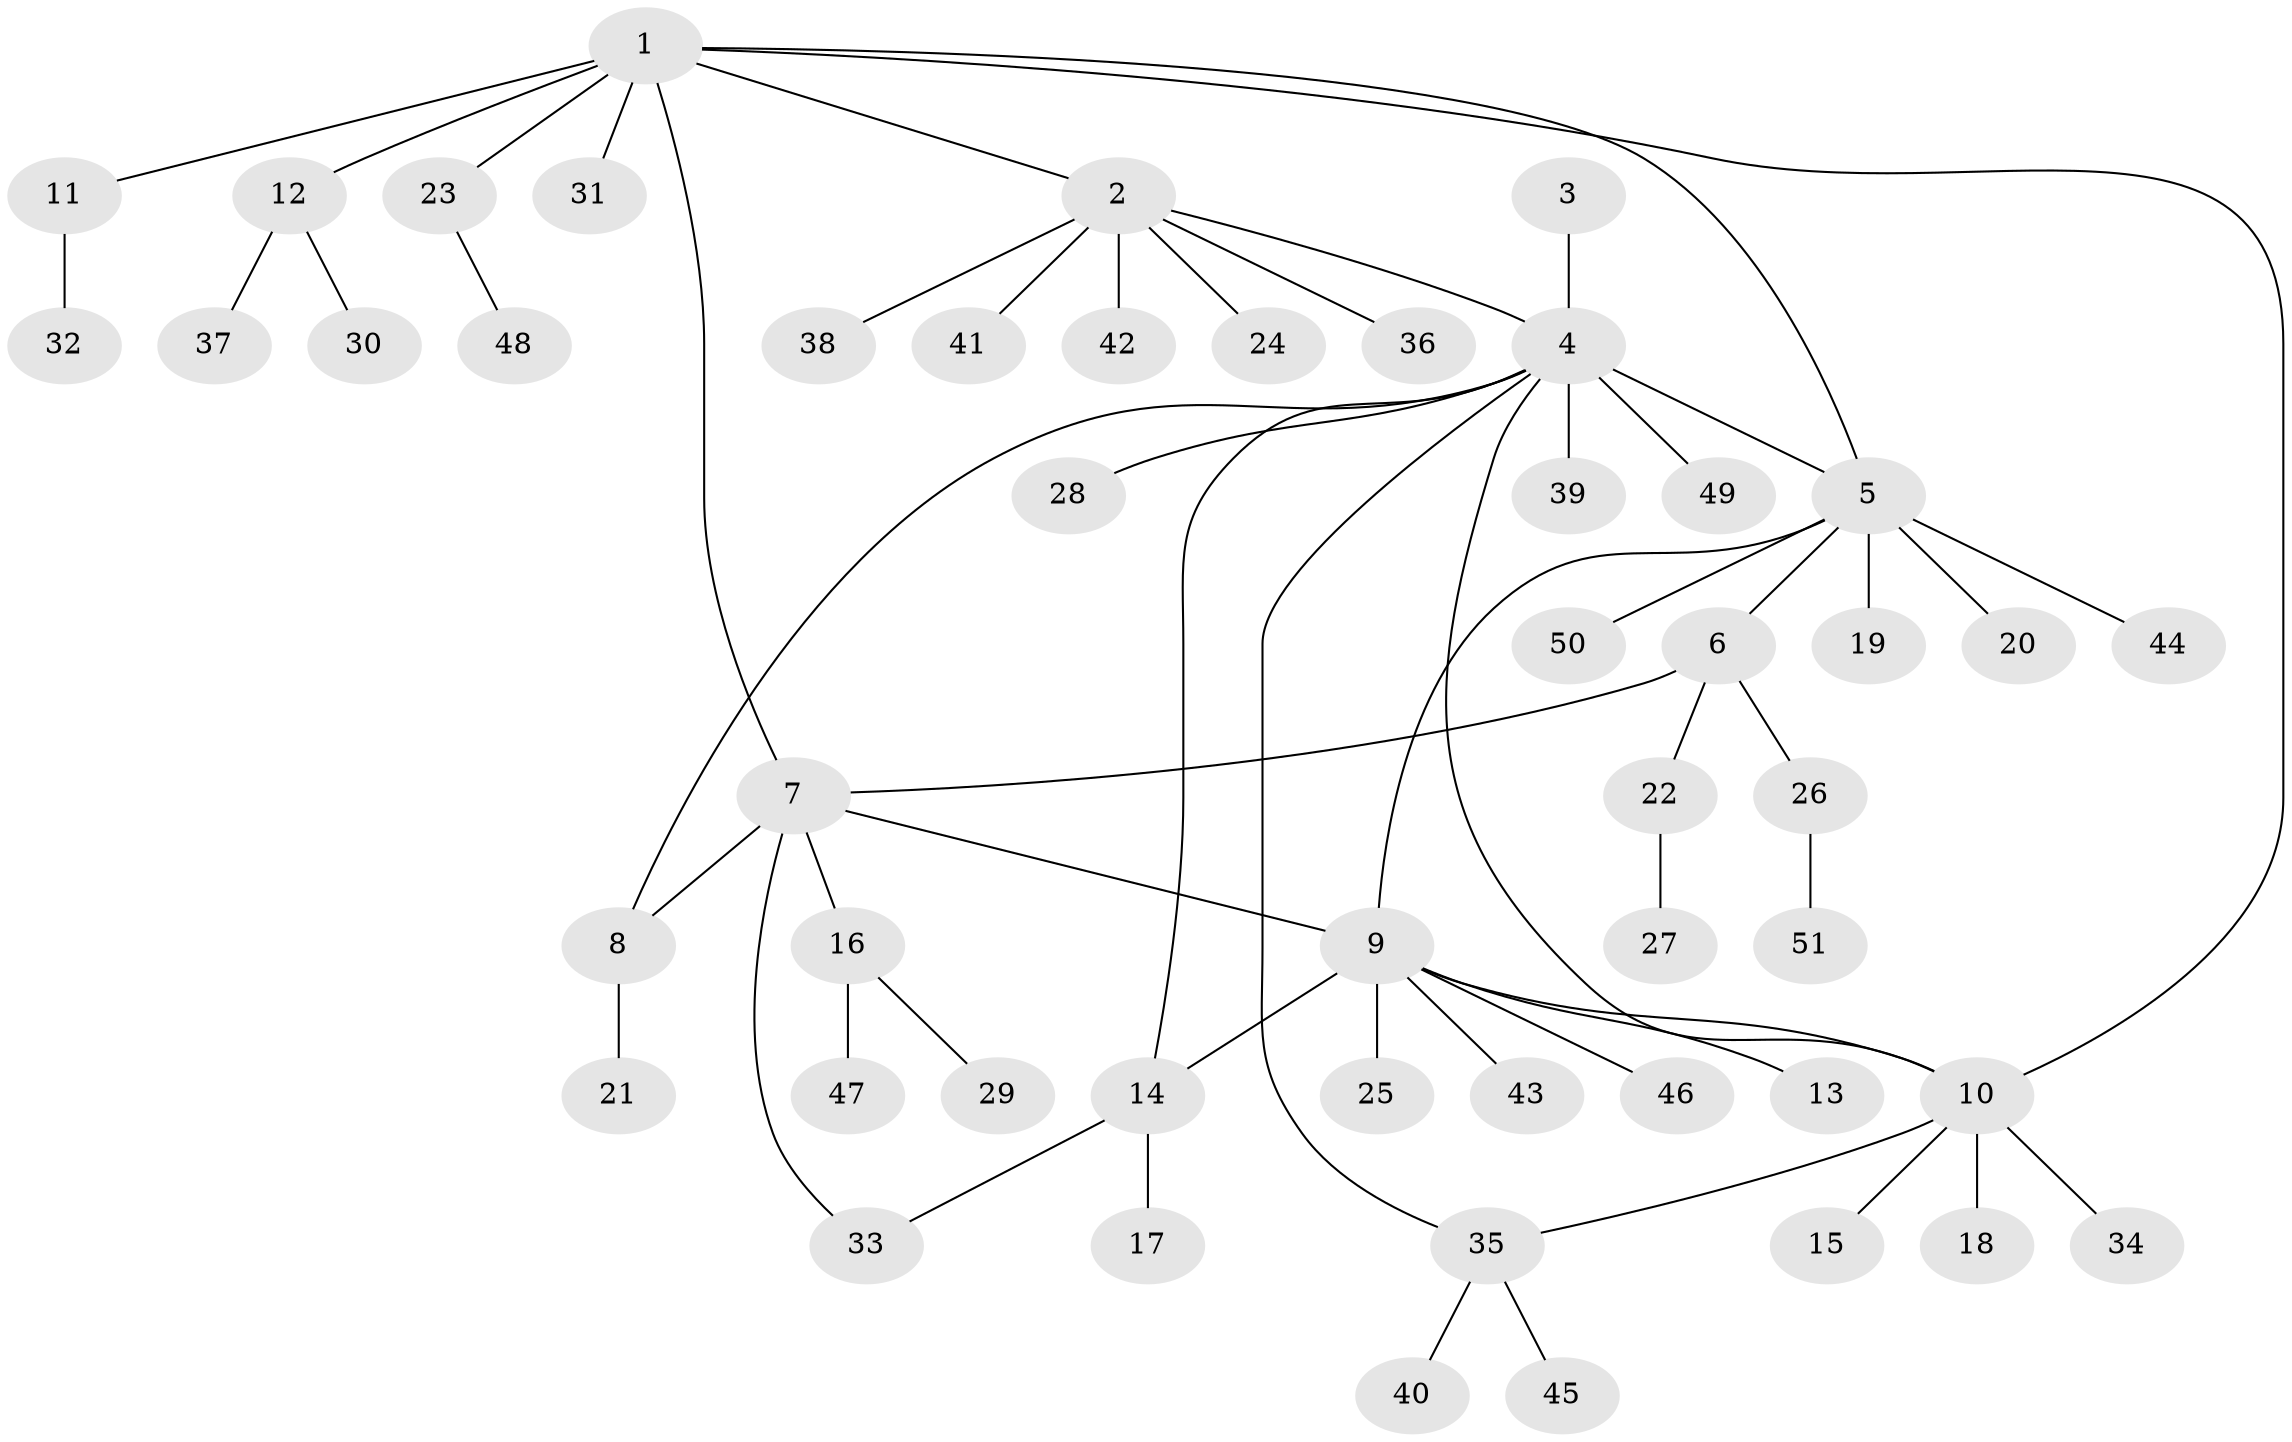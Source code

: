 // coarse degree distribution, {8: 0.06451612903225806, 2: 0.0967741935483871, 6: 0.0967741935483871, 1: 0.6129032258064516, 7: 0.03225806451612903, 4: 0.03225806451612903, 5: 0.03225806451612903, 3: 0.03225806451612903}
// Generated by graph-tools (version 1.1) at 2025/37/03/04/25 23:37:46]
// undirected, 51 vertices, 59 edges
graph export_dot {
  node [color=gray90,style=filled];
  1;
  2;
  3;
  4;
  5;
  6;
  7;
  8;
  9;
  10;
  11;
  12;
  13;
  14;
  15;
  16;
  17;
  18;
  19;
  20;
  21;
  22;
  23;
  24;
  25;
  26;
  27;
  28;
  29;
  30;
  31;
  32;
  33;
  34;
  35;
  36;
  37;
  38;
  39;
  40;
  41;
  42;
  43;
  44;
  45;
  46;
  47;
  48;
  49;
  50;
  51;
  1 -- 2;
  1 -- 5;
  1 -- 7;
  1 -- 10;
  1 -- 11;
  1 -- 12;
  1 -- 23;
  1 -- 31;
  2 -- 4;
  2 -- 24;
  2 -- 36;
  2 -- 38;
  2 -- 41;
  2 -- 42;
  3 -- 4;
  4 -- 5;
  4 -- 8;
  4 -- 10;
  4 -- 14;
  4 -- 28;
  4 -- 35;
  4 -- 39;
  4 -- 49;
  5 -- 6;
  5 -- 9;
  5 -- 19;
  5 -- 20;
  5 -- 44;
  5 -- 50;
  6 -- 7;
  6 -- 22;
  6 -- 26;
  7 -- 8;
  7 -- 9;
  7 -- 16;
  7 -- 33;
  8 -- 21;
  9 -- 10;
  9 -- 13;
  9 -- 14;
  9 -- 25;
  9 -- 43;
  9 -- 46;
  10 -- 15;
  10 -- 18;
  10 -- 34;
  10 -- 35;
  11 -- 32;
  12 -- 30;
  12 -- 37;
  14 -- 17;
  14 -- 33;
  16 -- 29;
  16 -- 47;
  22 -- 27;
  23 -- 48;
  26 -- 51;
  35 -- 40;
  35 -- 45;
}
